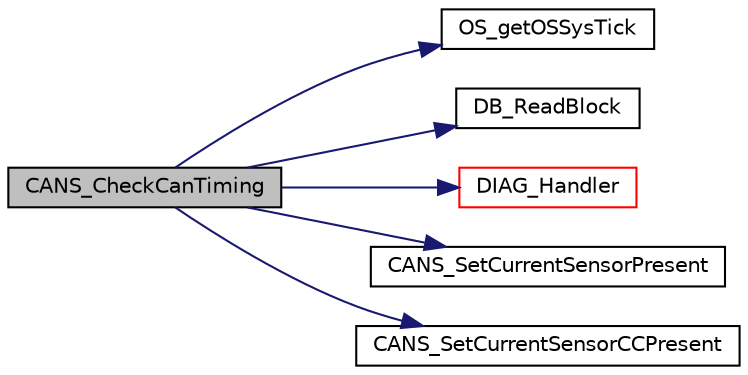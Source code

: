 digraph "CANS_CheckCanTiming"
{
  edge [fontname="Helvetica",fontsize="10",labelfontname="Helvetica",labelfontsize="10"];
  node [fontname="Helvetica",fontsize="10",shape=record];
  rankdir="LR";
  Node12 [label="CANS_CheckCanTiming",height=0.2,width=0.4,color="black", fillcolor="grey75", style="filled", fontcolor="black"];
  Node12 -> Node13 [color="midnightblue",fontsize="10",style="solid",fontname="Helvetica"];
  Node13 [label="OS_getOSSysTick",height=0.2,width=0.4,color="black", fillcolor="white", style="filled",URL="$os_8c.html#a4c29aeb605d624ed4979a48ebde8b7f3",tooltip="returns OS based system tick value. "];
  Node12 -> Node14 [color="midnightblue",fontsize="10",style="solid",fontname="Helvetica"];
  Node14 [label="DB_ReadBlock",height=0.2,width=0.4,color="black", fillcolor="white", style="filled",URL="$database_8c.html#a94356e609a13e483fa0c15465e154f34",tooltip="Reads a datablock in database by value. "];
  Node12 -> Node15 [color="midnightblue",fontsize="10",style="solid",fontname="Helvetica"];
  Node15 [label="DIAG_Handler",height=0.2,width=0.4,color="red", fillcolor="white", style="filled",URL="$group__API__DIAG.html#ga29e922af6b4c0f5c07d4d5b48b48d156",tooltip="DIAG_Handler provides generic error handling, based on diagnosis group.This function calls the handle..."];
  Node12 -> Node19 [color="midnightblue",fontsize="10",style="solid",fontname="Helvetica"];
  Node19 [label="CANS_SetCurrentSensorPresent",height=0.2,width=0.4,color="black", fillcolor="white", style="filled",URL="$cansignal_8c.html#aacb4821468ac8968f70d0ce692105af4",tooltip="set flag for presence of current sensor. "];
  Node12 -> Node20 [color="midnightblue",fontsize="10",style="solid",fontname="Helvetica"];
  Node20 [label="CANS_SetCurrentSensorCCPresent",height=0.2,width=0.4,color="black", fillcolor="white", style="filled",URL="$cansignal_8c.html#af00a202e9b366122c385701d513667f8",tooltip="set flag for sending of C-C by current sensor. "];
}
